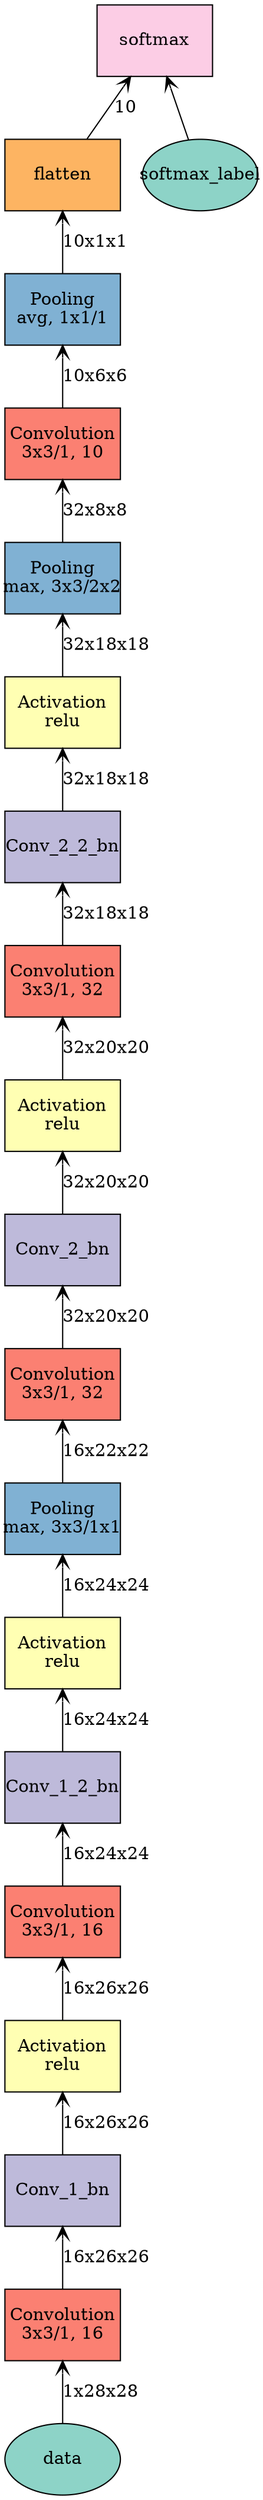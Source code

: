 digraph plot {
	data [label=data fillcolor="#8dd3c7" fixedsize=true height=0.8034 shape=oval style=filled width=1.3]
	Conv_1 [label="Convolution\n3x3/1, 16" fillcolor="#fb8072" fixedsize=true height=0.8034 shape=box style=filled width=1.3]
	Conv_1_bn [label=Conv_1_bn fillcolor="#bebada" fixedsize=true height=0.8034 shape=box style=filled width=1.3]
	Conv_1_act [label="Activation\nrelu" fillcolor="#ffffb3" fixedsize=true height=0.8034 shape=box style=filled width=1.3]
	Conv_1_2 [label="Convolution\n3x3/1, 16" fillcolor="#fb8072" fixedsize=true height=0.8034 shape=box style=filled width=1.3]
	Conv_1_2_bn [label=Conv_1_2_bn fillcolor="#bebada" fixedsize=true height=0.8034 shape=box style=filled width=1.3]
	Conv_1_2_act [label="Activation\nrelu" fillcolor="#ffffb3" fixedsize=true height=0.8034 shape=box style=filled width=1.3]
	Conv_1_pooling [label="Pooling\nmax, 3x3/1x1" fillcolor="#80b1d3" fixedsize=true height=0.8034 shape=box style=filled width=1.3]
	Conv_2 [label="Convolution\n3x3/1, 32" fillcolor="#fb8072" fixedsize=true height=0.8034 shape=box style=filled width=1.3]
	Conv_2_bn [label=Conv_2_bn fillcolor="#bebada" fixedsize=true height=0.8034 shape=box style=filled width=1.3]
	Conv_2_act [label="Activation\nrelu" fillcolor="#ffffb3" fixedsize=true height=0.8034 shape=box style=filled width=1.3]
	Conv_2_2 [label="Convolution\n3x3/1, 32" fillcolor="#fb8072" fixedsize=true height=0.8034 shape=box style=filled width=1.3]
	Conv_2_2_bn [label=Conv_2_2_bn fillcolor="#bebada" fixedsize=true height=0.8034 shape=box style=filled width=1.3]
	Conv_2_2_act [label="Activation\nrelu" fillcolor="#ffffb3" fixedsize=true height=0.8034 shape=box style=filled width=1.3]
	Conv_2_pooling [label="Pooling\nmax, 3x3/2x2" fillcolor="#80b1d3" fixedsize=true height=0.8034 shape=box style=filled width=1.3]
	Conv_3 [label="Convolution\n3x3/1, 10" fillcolor="#fb8072" fixedsize=true height=0.8034 shape=box style=filled width=1.3]
	Conv_3_pooling [label="Pooling\navg, 1x1/1" fillcolor="#80b1d3" fixedsize=true height=0.8034 shape=box style=filled width=1.3]
	flatten [label=flatten fillcolor="#fdb462" fixedsize=true height=0.8034 shape=box style=filled width=1.3]
	softmax_label [label=softmax_label fillcolor="#8dd3c7" fixedsize=true height=0.8034 shape=oval style=filled width=1.3]
	softmax [label=softmax fillcolor="#fccde5" fixedsize=true height=0.8034 shape=box style=filled width=1.3]
	Conv_1 -> data [label="1x28x28" arrowtail=open dir=back]
	Conv_1_bn -> Conv_1 [label="16x26x26" arrowtail=open dir=back]
	Conv_1_act -> Conv_1_bn [label="16x26x26" arrowtail=open dir=back]
	Conv_1_2 -> Conv_1_act [label="16x26x26" arrowtail=open dir=back]
	Conv_1_2_bn -> Conv_1_2 [label="16x24x24" arrowtail=open dir=back]
	Conv_1_2_act -> Conv_1_2_bn [label="16x24x24" arrowtail=open dir=back]
	Conv_1_pooling -> Conv_1_2_act [label="16x24x24" arrowtail=open dir=back]
	Conv_2 -> Conv_1_pooling [label="16x22x22" arrowtail=open dir=back]
	Conv_2_bn -> Conv_2 [label="32x20x20" arrowtail=open dir=back]
	Conv_2_act -> Conv_2_bn [label="32x20x20" arrowtail=open dir=back]
	Conv_2_2 -> Conv_2_act [label="32x20x20" arrowtail=open dir=back]
	Conv_2_2_bn -> Conv_2_2 [label="32x18x18" arrowtail=open dir=back]
	Conv_2_2_act -> Conv_2_2_bn [label="32x18x18" arrowtail=open dir=back]
	Conv_2_pooling -> Conv_2_2_act [label="32x18x18" arrowtail=open dir=back]
	Conv_3 -> Conv_2_pooling [label="32x8x8" arrowtail=open dir=back]
	Conv_3_pooling -> Conv_3 [label="10x6x6" arrowtail=open dir=back]
	flatten -> Conv_3_pooling [label="10x1x1" arrowtail=open dir=back]
	softmax -> flatten [label=10 arrowtail=open dir=back]
	softmax -> softmax_label [label="" arrowtail=open dir=back]
}
